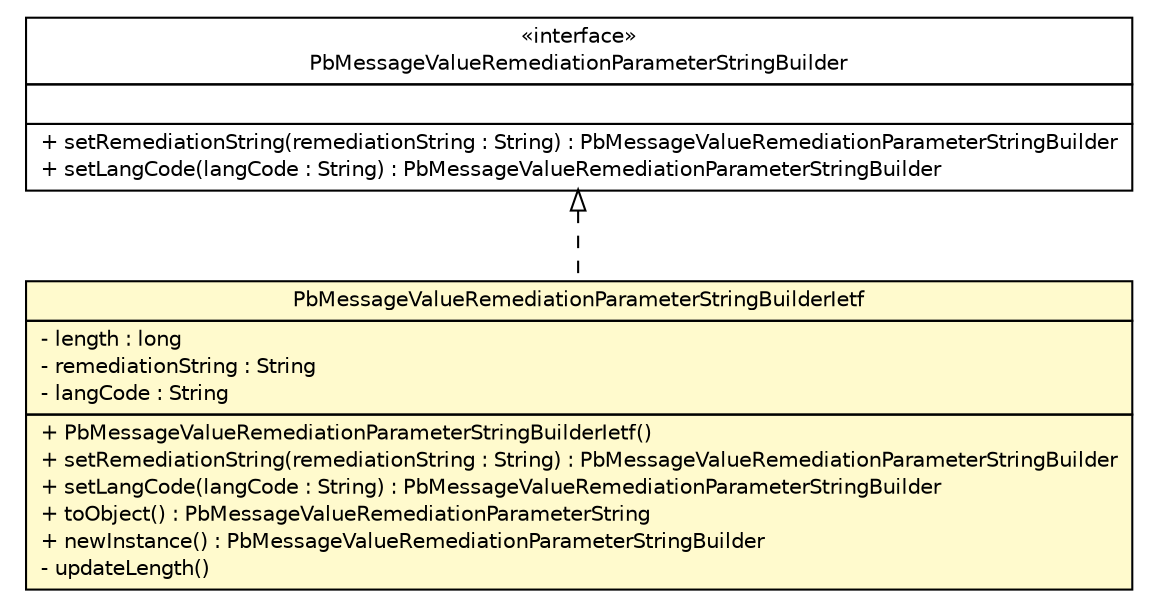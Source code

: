 #!/usr/local/bin/dot
#
# Class diagram 
# Generated by UMLGraph version R5_6 (http://www.umlgraph.org/)
#

digraph G {
	edge [fontname="Helvetica",fontsize=10,labelfontname="Helvetica",labelfontsize=10];
	node [fontname="Helvetica",fontsize=10,shape=plaintext];
	nodesep=0.25;
	ranksep=0.5;
	// org.ietf.nea.pb.message.util.PbMessageValueRemediationParameterStringBuilder
	c127149 [label=<<table title="org.ietf.nea.pb.message.util.PbMessageValueRemediationParameterStringBuilder" border="0" cellborder="1" cellspacing="0" cellpadding="2" port="p" href="./PbMessageValueRemediationParameterStringBuilder.html">
		<tr><td><table border="0" cellspacing="0" cellpadding="1">
<tr><td align="center" balign="center"> &#171;interface&#187; </td></tr>
<tr><td align="center" balign="center"> PbMessageValueRemediationParameterStringBuilder </td></tr>
		</table></td></tr>
		<tr><td><table border="0" cellspacing="0" cellpadding="1">
<tr><td align="left" balign="left">  </td></tr>
		</table></td></tr>
		<tr><td><table border="0" cellspacing="0" cellpadding="1">
<tr><td align="left" balign="left"> + setRemediationString(remediationString : String) : PbMessageValueRemediationParameterStringBuilder </td></tr>
<tr><td align="left" balign="left"> + setLangCode(langCode : String) : PbMessageValueRemediationParameterStringBuilder </td></tr>
		</table></td></tr>
		</table>>, URL="./PbMessageValueRemediationParameterStringBuilder.html", fontname="Helvetica", fontcolor="black", fontsize=10.0];
	// org.ietf.nea.pb.message.util.PbMessageValueRemediationParameterStringBuilderIetf
	c127152 [label=<<table title="org.ietf.nea.pb.message.util.PbMessageValueRemediationParameterStringBuilderIetf" border="0" cellborder="1" cellspacing="0" cellpadding="2" port="p" bgcolor="lemonChiffon" href="./PbMessageValueRemediationParameterStringBuilderIetf.html">
		<tr><td><table border="0" cellspacing="0" cellpadding="1">
<tr><td align="center" balign="center"> PbMessageValueRemediationParameterStringBuilderIetf </td></tr>
		</table></td></tr>
		<tr><td><table border="0" cellspacing="0" cellpadding="1">
<tr><td align="left" balign="left"> - length : long </td></tr>
<tr><td align="left" balign="left"> - remediationString : String </td></tr>
<tr><td align="left" balign="left"> - langCode : String </td></tr>
		</table></td></tr>
		<tr><td><table border="0" cellspacing="0" cellpadding="1">
<tr><td align="left" balign="left"> + PbMessageValueRemediationParameterStringBuilderIetf() </td></tr>
<tr><td align="left" balign="left"> + setRemediationString(remediationString : String) : PbMessageValueRemediationParameterStringBuilder </td></tr>
<tr><td align="left" balign="left"> + setLangCode(langCode : String) : PbMessageValueRemediationParameterStringBuilder </td></tr>
<tr><td align="left" balign="left"> + toObject() : PbMessageValueRemediationParameterString </td></tr>
<tr><td align="left" balign="left"> + newInstance() : PbMessageValueRemediationParameterStringBuilder </td></tr>
<tr><td align="left" balign="left"> - updateLength() </td></tr>
		</table></td></tr>
		</table>>, URL="./PbMessageValueRemediationParameterStringBuilderIetf.html", fontname="Helvetica", fontcolor="black", fontsize=10.0];
	//org.ietf.nea.pb.message.util.PbMessageValueRemediationParameterStringBuilderIetf implements org.ietf.nea.pb.message.util.PbMessageValueRemediationParameterStringBuilder
	c127149:p -> c127152:p [dir=back,arrowtail=empty,style=dashed];
}

